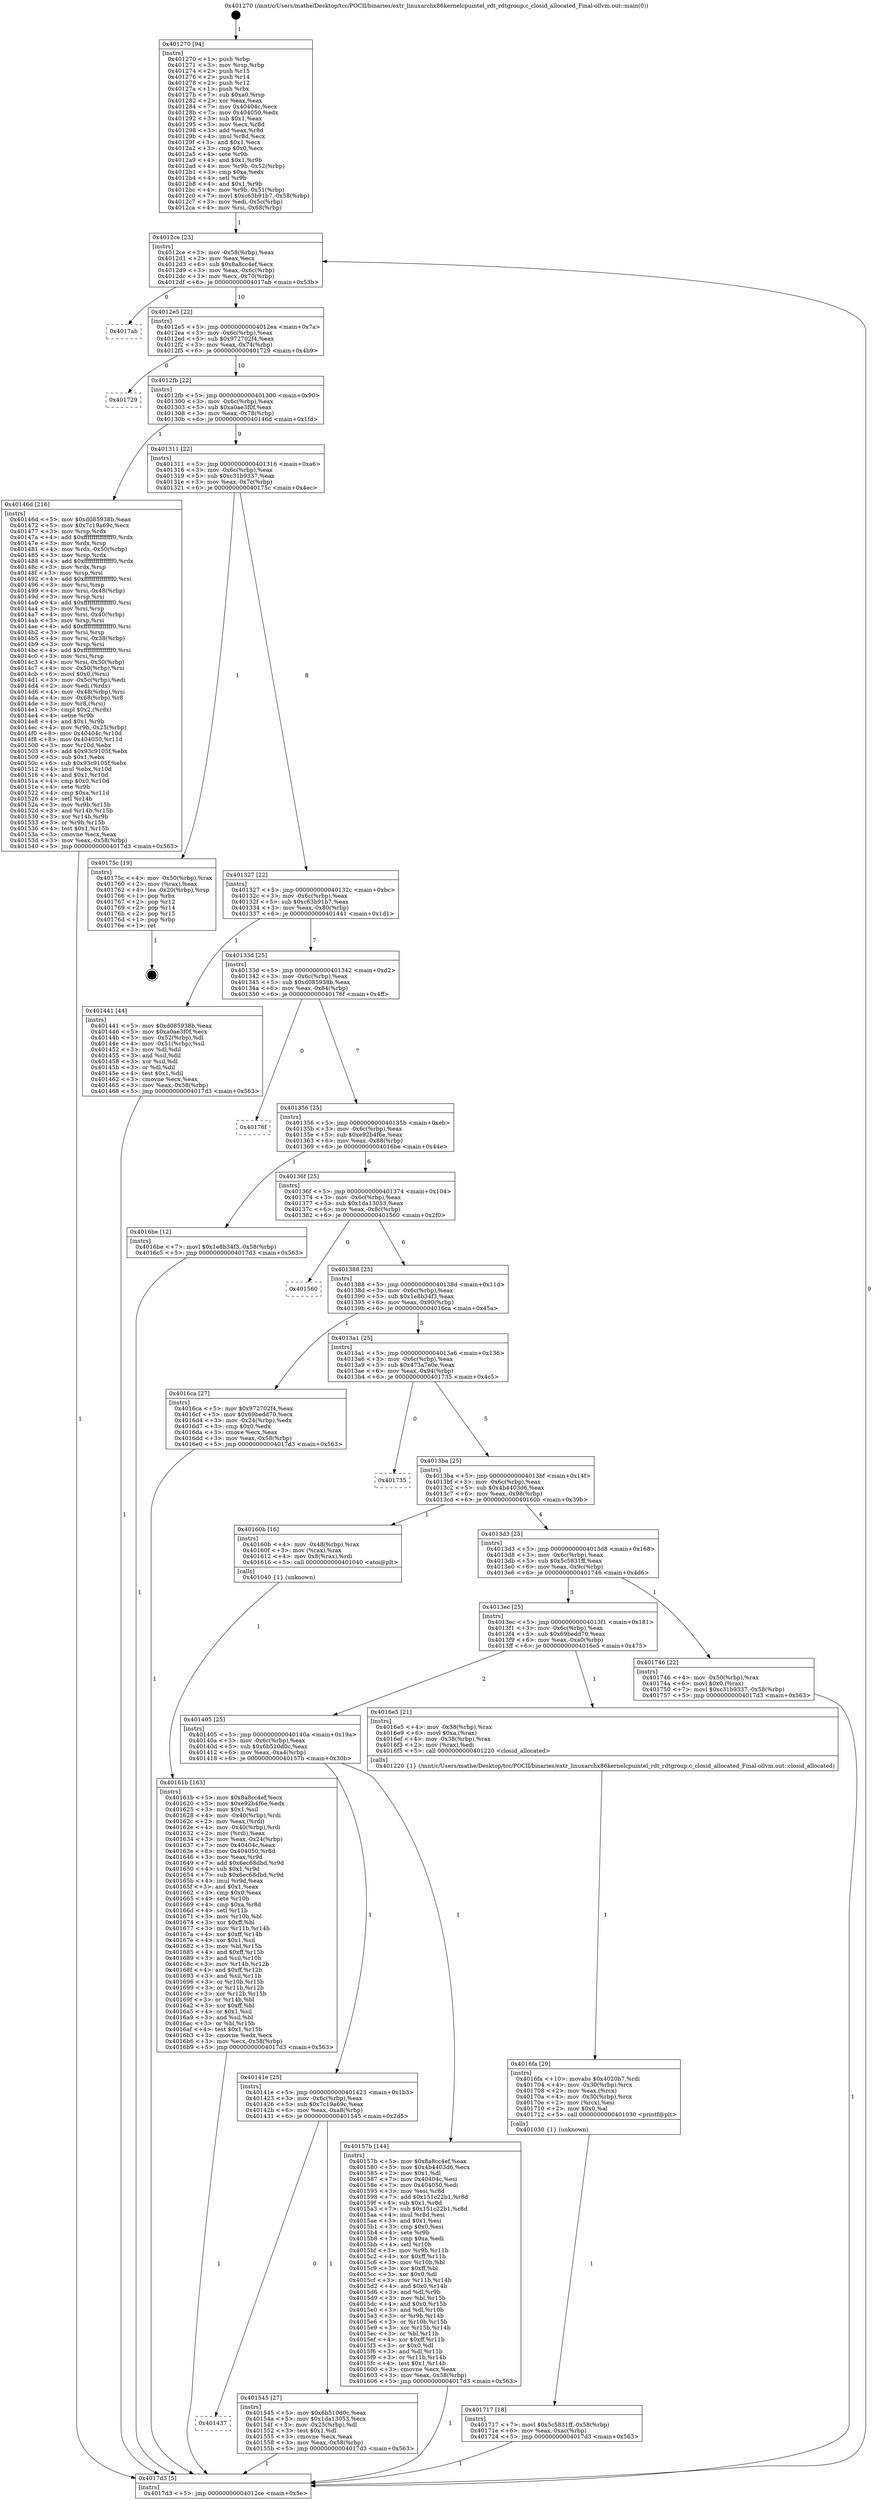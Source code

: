 digraph "0x401270" {
  label = "0x401270 (/mnt/c/Users/mathe/Desktop/tcc/POCII/binaries/extr_linuxarchx86kernelcpuintel_rdt_rdtgroup.c_closid_allocated_Final-ollvm.out::main(0))"
  labelloc = "t"
  node[shape=record]

  Entry [label="",width=0.3,height=0.3,shape=circle,fillcolor=black,style=filled]
  "0x4012ce" [label="{
     0x4012ce [23]\l
     | [instrs]\l
     &nbsp;&nbsp;0x4012ce \<+3\>: mov -0x58(%rbp),%eax\l
     &nbsp;&nbsp;0x4012d1 \<+2\>: mov %eax,%ecx\l
     &nbsp;&nbsp;0x4012d3 \<+6\>: sub $0x8a8cc4ef,%ecx\l
     &nbsp;&nbsp;0x4012d9 \<+3\>: mov %eax,-0x6c(%rbp)\l
     &nbsp;&nbsp;0x4012dc \<+3\>: mov %ecx,-0x70(%rbp)\l
     &nbsp;&nbsp;0x4012df \<+6\>: je 00000000004017ab \<main+0x53b\>\l
  }"]
  "0x4017ab" [label="{
     0x4017ab\l
  }", style=dashed]
  "0x4012e5" [label="{
     0x4012e5 [22]\l
     | [instrs]\l
     &nbsp;&nbsp;0x4012e5 \<+5\>: jmp 00000000004012ea \<main+0x7a\>\l
     &nbsp;&nbsp;0x4012ea \<+3\>: mov -0x6c(%rbp),%eax\l
     &nbsp;&nbsp;0x4012ed \<+5\>: sub $0x972702f4,%eax\l
     &nbsp;&nbsp;0x4012f2 \<+3\>: mov %eax,-0x74(%rbp)\l
     &nbsp;&nbsp;0x4012f5 \<+6\>: je 0000000000401729 \<main+0x4b9\>\l
  }"]
  Exit [label="",width=0.3,height=0.3,shape=circle,fillcolor=black,style=filled,peripheries=2]
  "0x401729" [label="{
     0x401729\l
  }", style=dashed]
  "0x4012fb" [label="{
     0x4012fb [22]\l
     | [instrs]\l
     &nbsp;&nbsp;0x4012fb \<+5\>: jmp 0000000000401300 \<main+0x90\>\l
     &nbsp;&nbsp;0x401300 \<+3\>: mov -0x6c(%rbp),%eax\l
     &nbsp;&nbsp;0x401303 \<+5\>: sub $0xa0ae3f0f,%eax\l
     &nbsp;&nbsp;0x401308 \<+3\>: mov %eax,-0x78(%rbp)\l
     &nbsp;&nbsp;0x40130b \<+6\>: je 000000000040146d \<main+0x1fd\>\l
  }"]
  "0x401717" [label="{
     0x401717 [18]\l
     | [instrs]\l
     &nbsp;&nbsp;0x401717 \<+7\>: movl $0x5c5831ff,-0x58(%rbp)\l
     &nbsp;&nbsp;0x40171e \<+6\>: mov %eax,-0xac(%rbp)\l
     &nbsp;&nbsp;0x401724 \<+5\>: jmp 00000000004017d3 \<main+0x563\>\l
  }"]
  "0x40146d" [label="{
     0x40146d [216]\l
     | [instrs]\l
     &nbsp;&nbsp;0x40146d \<+5\>: mov $0xd085938b,%eax\l
     &nbsp;&nbsp;0x401472 \<+5\>: mov $0x7c19a69c,%ecx\l
     &nbsp;&nbsp;0x401477 \<+3\>: mov %rsp,%rdx\l
     &nbsp;&nbsp;0x40147a \<+4\>: add $0xfffffffffffffff0,%rdx\l
     &nbsp;&nbsp;0x40147e \<+3\>: mov %rdx,%rsp\l
     &nbsp;&nbsp;0x401481 \<+4\>: mov %rdx,-0x50(%rbp)\l
     &nbsp;&nbsp;0x401485 \<+3\>: mov %rsp,%rdx\l
     &nbsp;&nbsp;0x401488 \<+4\>: add $0xfffffffffffffff0,%rdx\l
     &nbsp;&nbsp;0x40148c \<+3\>: mov %rdx,%rsp\l
     &nbsp;&nbsp;0x40148f \<+3\>: mov %rsp,%rsi\l
     &nbsp;&nbsp;0x401492 \<+4\>: add $0xfffffffffffffff0,%rsi\l
     &nbsp;&nbsp;0x401496 \<+3\>: mov %rsi,%rsp\l
     &nbsp;&nbsp;0x401499 \<+4\>: mov %rsi,-0x48(%rbp)\l
     &nbsp;&nbsp;0x40149d \<+3\>: mov %rsp,%rsi\l
     &nbsp;&nbsp;0x4014a0 \<+4\>: add $0xfffffffffffffff0,%rsi\l
     &nbsp;&nbsp;0x4014a4 \<+3\>: mov %rsi,%rsp\l
     &nbsp;&nbsp;0x4014a7 \<+4\>: mov %rsi,-0x40(%rbp)\l
     &nbsp;&nbsp;0x4014ab \<+3\>: mov %rsp,%rsi\l
     &nbsp;&nbsp;0x4014ae \<+4\>: add $0xfffffffffffffff0,%rsi\l
     &nbsp;&nbsp;0x4014b2 \<+3\>: mov %rsi,%rsp\l
     &nbsp;&nbsp;0x4014b5 \<+4\>: mov %rsi,-0x38(%rbp)\l
     &nbsp;&nbsp;0x4014b9 \<+3\>: mov %rsp,%rsi\l
     &nbsp;&nbsp;0x4014bc \<+4\>: add $0xfffffffffffffff0,%rsi\l
     &nbsp;&nbsp;0x4014c0 \<+3\>: mov %rsi,%rsp\l
     &nbsp;&nbsp;0x4014c3 \<+4\>: mov %rsi,-0x30(%rbp)\l
     &nbsp;&nbsp;0x4014c7 \<+4\>: mov -0x50(%rbp),%rsi\l
     &nbsp;&nbsp;0x4014cb \<+6\>: movl $0x0,(%rsi)\l
     &nbsp;&nbsp;0x4014d1 \<+3\>: mov -0x5c(%rbp),%edi\l
     &nbsp;&nbsp;0x4014d4 \<+2\>: mov %edi,(%rdx)\l
     &nbsp;&nbsp;0x4014d6 \<+4\>: mov -0x48(%rbp),%rsi\l
     &nbsp;&nbsp;0x4014da \<+4\>: mov -0x68(%rbp),%r8\l
     &nbsp;&nbsp;0x4014de \<+3\>: mov %r8,(%rsi)\l
     &nbsp;&nbsp;0x4014e1 \<+3\>: cmpl $0x2,(%rdx)\l
     &nbsp;&nbsp;0x4014e4 \<+4\>: setne %r9b\l
     &nbsp;&nbsp;0x4014e8 \<+4\>: and $0x1,%r9b\l
     &nbsp;&nbsp;0x4014ec \<+4\>: mov %r9b,-0x25(%rbp)\l
     &nbsp;&nbsp;0x4014f0 \<+8\>: mov 0x40404c,%r10d\l
     &nbsp;&nbsp;0x4014f8 \<+8\>: mov 0x404050,%r11d\l
     &nbsp;&nbsp;0x401500 \<+3\>: mov %r10d,%ebx\l
     &nbsp;&nbsp;0x401503 \<+6\>: add $0x93c9105f,%ebx\l
     &nbsp;&nbsp;0x401509 \<+3\>: sub $0x1,%ebx\l
     &nbsp;&nbsp;0x40150c \<+6\>: sub $0x93c9105f,%ebx\l
     &nbsp;&nbsp;0x401512 \<+4\>: imul %ebx,%r10d\l
     &nbsp;&nbsp;0x401516 \<+4\>: and $0x1,%r10d\l
     &nbsp;&nbsp;0x40151a \<+4\>: cmp $0x0,%r10d\l
     &nbsp;&nbsp;0x40151e \<+4\>: sete %r9b\l
     &nbsp;&nbsp;0x401522 \<+4\>: cmp $0xa,%r11d\l
     &nbsp;&nbsp;0x401526 \<+4\>: setl %r14b\l
     &nbsp;&nbsp;0x40152a \<+3\>: mov %r9b,%r15b\l
     &nbsp;&nbsp;0x40152d \<+3\>: and %r14b,%r15b\l
     &nbsp;&nbsp;0x401530 \<+3\>: xor %r14b,%r9b\l
     &nbsp;&nbsp;0x401533 \<+3\>: or %r9b,%r15b\l
     &nbsp;&nbsp;0x401536 \<+4\>: test $0x1,%r15b\l
     &nbsp;&nbsp;0x40153a \<+3\>: cmovne %ecx,%eax\l
     &nbsp;&nbsp;0x40153d \<+3\>: mov %eax,-0x58(%rbp)\l
     &nbsp;&nbsp;0x401540 \<+5\>: jmp 00000000004017d3 \<main+0x563\>\l
  }"]
  "0x401311" [label="{
     0x401311 [22]\l
     | [instrs]\l
     &nbsp;&nbsp;0x401311 \<+5\>: jmp 0000000000401316 \<main+0xa6\>\l
     &nbsp;&nbsp;0x401316 \<+3\>: mov -0x6c(%rbp),%eax\l
     &nbsp;&nbsp;0x401319 \<+5\>: sub $0xc31b9337,%eax\l
     &nbsp;&nbsp;0x40131e \<+3\>: mov %eax,-0x7c(%rbp)\l
     &nbsp;&nbsp;0x401321 \<+6\>: je 000000000040175c \<main+0x4ec\>\l
  }"]
  "0x4016fa" [label="{
     0x4016fa [29]\l
     | [instrs]\l
     &nbsp;&nbsp;0x4016fa \<+10\>: movabs $0x4020b7,%rdi\l
     &nbsp;&nbsp;0x401704 \<+4\>: mov -0x30(%rbp),%rcx\l
     &nbsp;&nbsp;0x401708 \<+2\>: mov %eax,(%rcx)\l
     &nbsp;&nbsp;0x40170a \<+4\>: mov -0x30(%rbp),%rcx\l
     &nbsp;&nbsp;0x40170e \<+2\>: mov (%rcx),%esi\l
     &nbsp;&nbsp;0x401710 \<+2\>: mov $0x0,%al\l
     &nbsp;&nbsp;0x401712 \<+5\>: call 0000000000401030 \<printf@plt\>\l
     | [calls]\l
     &nbsp;&nbsp;0x401030 \{1\} (unknown)\l
  }"]
  "0x40175c" [label="{
     0x40175c [19]\l
     | [instrs]\l
     &nbsp;&nbsp;0x40175c \<+4\>: mov -0x50(%rbp),%rax\l
     &nbsp;&nbsp;0x401760 \<+2\>: mov (%rax),%eax\l
     &nbsp;&nbsp;0x401762 \<+4\>: lea -0x20(%rbp),%rsp\l
     &nbsp;&nbsp;0x401766 \<+1\>: pop %rbx\l
     &nbsp;&nbsp;0x401767 \<+2\>: pop %r12\l
     &nbsp;&nbsp;0x401769 \<+2\>: pop %r14\l
     &nbsp;&nbsp;0x40176b \<+2\>: pop %r15\l
     &nbsp;&nbsp;0x40176d \<+1\>: pop %rbp\l
     &nbsp;&nbsp;0x40176e \<+1\>: ret\l
  }"]
  "0x401327" [label="{
     0x401327 [22]\l
     | [instrs]\l
     &nbsp;&nbsp;0x401327 \<+5\>: jmp 000000000040132c \<main+0xbc\>\l
     &nbsp;&nbsp;0x40132c \<+3\>: mov -0x6c(%rbp),%eax\l
     &nbsp;&nbsp;0x40132f \<+5\>: sub $0xc63b91b7,%eax\l
     &nbsp;&nbsp;0x401334 \<+3\>: mov %eax,-0x80(%rbp)\l
     &nbsp;&nbsp;0x401337 \<+6\>: je 0000000000401441 \<main+0x1d1\>\l
  }"]
  "0x40161b" [label="{
     0x40161b [163]\l
     | [instrs]\l
     &nbsp;&nbsp;0x40161b \<+5\>: mov $0x8a8cc4ef,%ecx\l
     &nbsp;&nbsp;0x401620 \<+5\>: mov $0xe92b4f6e,%edx\l
     &nbsp;&nbsp;0x401625 \<+3\>: mov $0x1,%sil\l
     &nbsp;&nbsp;0x401628 \<+4\>: mov -0x40(%rbp),%rdi\l
     &nbsp;&nbsp;0x40162c \<+2\>: mov %eax,(%rdi)\l
     &nbsp;&nbsp;0x40162e \<+4\>: mov -0x40(%rbp),%rdi\l
     &nbsp;&nbsp;0x401632 \<+2\>: mov (%rdi),%eax\l
     &nbsp;&nbsp;0x401634 \<+3\>: mov %eax,-0x24(%rbp)\l
     &nbsp;&nbsp;0x401637 \<+7\>: mov 0x40404c,%eax\l
     &nbsp;&nbsp;0x40163e \<+8\>: mov 0x404050,%r8d\l
     &nbsp;&nbsp;0x401646 \<+3\>: mov %eax,%r9d\l
     &nbsp;&nbsp;0x401649 \<+7\>: add $0x6ec68dbd,%r9d\l
     &nbsp;&nbsp;0x401650 \<+4\>: sub $0x1,%r9d\l
     &nbsp;&nbsp;0x401654 \<+7\>: sub $0x6ec68dbd,%r9d\l
     &nbsp;&nbsp;0x40165b \<+4\>: imul %r9d,%eax\l
     &nbsp;&nbsp;0x40165f \<+3\>: and $0x1,%eax\l
     &nbsp;&nbsp;0x401662 \<+3\>: cmp $0x0,%eax\l
     &nbsp;&nbsp;0x401665 \<+4\>: sete %r10b\l
     &nbsp;&nbsp;0x401669 \<+4\>: cmp $0xa,%r8d\l
     &nbsp;&nbsp;0x40166d \<+4\>: setl %r11b\l
     &nbsp;&nbsp;0x401671 \<+3\>: mov %r10b,%bl\l
     &nbsp;&nbsp;0x401674 \<+3\>: xor $0xff,%bl\l
     &nbsp;&nbsp;0x401677 \<+3\>: mov %r11b,%r14b\l
     &nbsp;&nbsp;0x40167a \<+4\>: xor $0xff,%r14b\l
     &nbsp;&nbsp;0x40167e \<+4\>: xor $0x1,%sil\l
     &nbsp;&nbsp;0x401682 \<+3\>: mov %bl,%r15b\l
     &nbsp;&nbsp;0x401685 \<+4\>: and $0xff,%r15b\l
     &nbsp;&nbsp;0x401689 \<+3\>: and %sil,%r10b\l
     &nbsp;&nbsp;0x40168c \<+3\>: mov %r14b,%r12b\l
     &nbsp;&nbsp;0x40168f \<+4\>: and $0xff,%r12b\l
     &nbsp;&nbsp;0x401693 \<+3\>: and %sil,%r11b\l
     &nbsp;&nbsp;0x401696 \<+3\>: or %r10b,%r15b\l
     &nbsp;&nbsp;0x401699 \<+3\>: or %r11b,%r12b\l
     &nbsp;&nbsp;0x40169c \<+3\>: xor %r12b,%r15b\l
     &nbsp;&nbsp;0x40169f \<+3\>: or %r14b,%bl\l
     &nbsp;&nbsp;0x4016a2 \<+3\>: xor $0xff,%bl\l
     &nbsp;&nbsp;0x4016a5 \<+4\>: or $0x1,%sil\l
     &nbsp;&nbsp;0x4016a9 \<+3\>: and %sil,%bl\l
     &nbsp;&nbsp;0x4016ac \<+3\>: or %bl,%r15b\l
     &nbsp;&nbsp;0x4016af \<+4\>: test $0x1,%r15b\l
     &nbsp;&nbsp;0x4016b3 \<+3\>: cmovne %edx,%ecx\l
     &nbsp;&nbsp;0x4016b6 \<+3\>: mov %ecx,-0x58(%rbp)\l
     &nbsp;&nbsp;0x4016b9 \<+5\>: jmp 00000000004017d3 \<main+0x563\>\l
  }"]
  "0x401441" [label="{
     0x401441 [44]\l
     | [instrs]\l
     &nbsp;&nbsp;0x401441 \<+5\>: mov $0xd085938b,%eax\l
     &nbsp;&nbsp;0x401446 \<+5\>: mov $0xa0ae3f0f,%ecx\l
     &nbsp;&nbsp;0x40144b \<+3\>: mov -0x52(%rbp),%dl\l
     &nbsp;&nbsp;0x40144e \<+4\>: mov -0x51(%rbp),%sil\l
     &nbsp;&nbsp;0x401452 \<+3\>: mov %dl,%dil\l
     &nbsp;&nbsp;0x401455 \<+3\>: and %sil,%dil\l
     &nbsp;&nbsp;0x401458 \<+3\>: xor %sil,%dl\l
     &nbsp;&nbsp;0x40145b \<+3\>: or %dl,%dil\l
     &nbsp;&nbsp;0x40145e \<+4\>: test $0x1,%dil\l
     &nbsp;&nbsp;0x401462 \<+3\>: cmovne %ecx,%eax\l
     &nbsp;&nbsp;0x401465 \<+3\>: mov %eax,-0x58(%rbp)\l
     &nbsp;&nbsp;0x401468 \<+5\>: jmp 00000000004017d3 \<main+0x563\>\l
  }"]
  "0x40133d" [label="{
     0x40133d [25]\l
     | [instrs]\l
     &nbsp;&nbsp;0x40133d \<+5\>: jmp 0000000000401342 \<main+0xd2\>\l
     &nbsp;&nbsp;0x401342 \<+3\>: mov -0x6c(%rbp),%eax\l
     &nbsp;&nbsp;0x401345 \<+5\>: sub $0xd085938b,%eax\l
     &nbsp;&nbsp;0x40134a \<+6\>: mov %eax,-0x84(%rbp)\l
     &nbsp;&nbsp;0x401350 \<+6\>: je 000000000040176f \<main+0x4ff\>\l
  }"]
  "0x4017d3" [label="{
     0x4017d3 [5]\l
     | [instrs]\l
     &nbsp;&nbsp;0x4017d3 \<+5\>: jmp 00000000004012ce \<main+0x5e\>\l
  }"]
  "0x401270" [label="{
     0x401270 [94]\l
     | [instrs]\l
     &nbsp;&nbsp;0x401270 \<+1\>: push %rbp\l
     &nbsp;&nbsp;0x401271 \<+3\>: mov %rsp,%rbp\l
     &nbsp;&nbsp;0x401274 \<+2\>: push %r15\l
     &nbsp;&nbsp;0x401276 \<+2\>: push %r14\l
     &nbsp;&nbsp;0x401278 \<+2\>: push %r12\l
     &nbsp;&nbsp;0x40127a \<+1\>: push %rbx\l
     &nbsp;&nbsp;0x40127b \<+7\>: sub $0xa0,%rsp\l
     &nbsp;&nbsp;0x401282 \<+2\>: xor %eax,%eax\l
     &nbsp;&nbsp;0x401284 \<+7\>: mov 0x40404c,%ecx\l
     &nbsp;&nbsp;0x40128b \<+7\>: mov 0x404050,%edx\l
     &nbsp;&nbsp;0x401292 \<+3\>: sub $0x1,%eax\l
     &nbsp;&nbsp;0x401295 \<+3\>: mov %ecx,%r8d\l
     &nbsp;&nbsp;0x401298 \<+3\>: add %eax,%r8d\l
     &nbsp;&nbsp;0x40129b \<+4\>: imul %r8d,%ecx\l
     &nbsp;&nbsp;0x40129f \<+3\>: and $0x1,%ecx\l
     &nbsp;&nbsp;0x4012a2 \<+3\>: cmp $0x0,%ecx\l
     &nbsp;&nbsp;0x4012a5 \<+4\>: sete %r9b\l
     &nbsp;&nbsp;0x4012a9 \<+4\>: and $0x1,%r9b\l
     &nbsp;&nbsp;0x4012ad \<+4\>: mov %r9b,-0x52(%rbp)\l
     &nbsp;&nbsp;0x4012b1 \<+3\>: cmp $0xa,%edx\l
     &nbsp;&nbsp;0x4012b4 \<+4\>: setl %r9b\l
     &nbsp;&nbsp;0x4012b8 \<+4\>: and $0x1,%r9b\l
     &nbsp;&nbsp;0x4012bc \<+4\>: mov %r9b,-0x51(%rbp)\l
     &nbsp;&nbsp;0x4012c0 \<+7\>: movl $0xc63b91b7,-0x58(%rbp)\l
     &nbsp;&nbsp;0x4012c7 \<+3\>: mov %edi,-0x5c(%rbp)\l
     &nbsp;&nbsp;0x4012ca \<+4\>: mov %rsi,-0x68(%rbp)\l
  }"]
  "0x401437" [label="{
     0x401437\l
  }", style=dashed]
  "0x40176f" [label="{
     0x40176f\l
  }", style=dashed]
  "0x401356" [label="{
     0x401356 [25]\l
     | [instrs]\l
     &nbsp;&nbsp;0x401356 \<+5\>: jmp 000000000040135b \<main+0xeb\>\l
     &nbsp;&nbsp;0x40135b \<+3\>: mov -0x6c(%rbp),%eax\l
     &nbsp;&nbsp;0x40135e \<+5\>: sub $0xe92b4f6e,%eax\l
     &nbsp;&nbsp;0x401363 \<+6\>: mov %eax,-0x88(%rbp)\l
     &nbsp;&nbsp;0x401369 \<+6\>: je 00000000004016be \<main+0x44e\>\l
  }"]
  "0x401545" [label="{
     0x401545 [27]\l
     | [instrs]\l
     &nbsp;&nbsp;0x401545 \<+5\>: mov $0x6b510d0c,%eax\l
     &nbsp;&nbsp;0x40154a \<+5\>: mov $0x1da13053,%ecx\l
     &nbsp;&nbsp;0x40154f \<+3\>: mov -0x25(%rbp),%dl\l
     &nbsp;&nbsp;0x401552 \<+3\>: test $0x1,%dl\l
     &nbsp;&nbsp;0x401555 \<+3\>: cmovne %ecx,%eax\l
     &nbsp;&nbsp;0x401558 \<+3\>: mov %eax,-0x58(%rbp)\l
     &nbsp;&nbsp;0x40155b \<+5\>: jmp 00000000004017d3 \<main+0x563\>\l
  }"]
  "0x4016be" [label="{
     0x4016be [12]\l
     | [instrs]\l
     &nbsp;&nbsp;0x4016be \<+7\>: movl $0x1e8b34f3,-0x58(%rbp)\l
     &nbsp;&nbsp;0x4016c5 \<+5\>: jmp 00000000004017d3 \<main+0x563\>\l
  }"]
  "0x40136f" [label="{
     0x40136f [25]\l
     | [instrs]\l
     &nbsp;&nbsp;0x40136f \<+5\>: jmp 0000000000401374 \<main+0x104\>\l
     &nbsp;&nbsp;0x401374 \<+3\>: mov -0x6c(%rbp),%eax\l
     &nbsp;&nbsp;0x401377 \<+5\>: sub $0x1da13053,%eax\l
     &nbsp;&nbsp;0x40137c \<+6\>: mov %eax,-0x8c(%rbp)\l
     &nbsp;&nbsp;0x401382 \<+6\>: je 0000000000401560 \<main+0x2f0\>\l
  }"]
  "0x40141e" [label="{
     0x40141e [25]\l
     | [instrs]\l
     &nbsp;&nbsp;0x40141e \<+5\>: jmp 0000000000401423 \<main+0x1b3\>\l
     &nbsp;&nbsp;0x401423 \<+3\>: mov -0x6c(%rbp),%eax\l
     &nbsp;&nbsp;0x401426 \<+5\>: sub $0x7c19a69c,%eax\l
     &nbsp;&nbsp;0x40142b \<+6\>: mov %eax,-0xa8(%rbp)\l
     &nbsp;&nbsp;0x401431 \<+6\>: je 0000000000401545 \<main+0x2d5\>\l
  }"]
  "0x401560" [label="{
     0x401560\l
  }", style=dashed]
  "0x401388" [label="{
     0x401388 [25]\l
     | [instrs]\l
     &nbsp;&nbsp;0x401388 \<+5\>: jmp 000000000040138d \<main+0x11d\>\l
     &nbsp;&nbsp;0x40138d \<+3\>: mov -0x6c(%rbp),%eax\l
     &nbsp;&nbsp;0x401390 \<+5\>: sub $0x1e8b34f3,%eax\l
     &nbsp;&nbsp;0x401395 \<+6\>: mov %eax,-0x90(%rbp)\l
     &nbsp;&nbsp;0x40139b \<+6\>: je 00000000004016ca \<main+0x45a\>\l
  }"]
  "0x40157b" [label="{
     0x40157b [144]\l
     | [instrs]\l
     &nbsp;&nbsp;0x40157b \<+5\>: mov $0x8a8cc4ef,%eax\l
     &nbsp;&nbsp;0x401580 \<+5\>: mov $0x4b4403d6,%ecx\l
     &nbsp;&nbsp;0x401585 \<+2\>: mov $0x1,%dl\l
     &nbsp;&nbsp;0x401587 \<+7\>: mov 0x40404c,%esi\l
     &nbsp;&nbsp;0x40158e \<+7\>: mov 0x404050,%edi\l
     &nbsp;&nbsp;0x401595 \<+3\>: mov %esi,%r8d\l
     &nbsp;&nbsp;0x401598 \<+7\>: add $0x151c22b1,%r8d\l
     &nbsp;&nbsp;0x40159f \<+4\>: sub $0x1,%r8d\l
     &nbsp;&nbsp;0x4015a3 \<+7\>: sub $0x151c22b1,%r8d\l
     &nbsp;&nbsp;0x4015aa \<+4\>: imul %r8d,%esi\l
     &nbsp;&nbsp;0x4015ae \<+3\>: and $0x1,%esi\l
     &nbsp;&nbsp;0x4015b1 \<+3\>: cmp $0x0,%esi\l
     &nbsp;&nbsp;0x4015b4 \<+4\>: sete %r9b\l
     &nbsp;&nbsp;0x4015b8 \<+3\>: cmp $0xa,%edi\l
     &nbsp;&nbsp;0x4015bb \<+4\>: setl %r10b\l
     &nbsp;&nbsp;0x4015bf \<+3\>: mov %r9b,%r11b\l
     &nbsp;&nbsp;0x4015c2 \<+4\>: xor $0xff,%r11b\l
     &nbsp;&nbsp;0x4015c6 \<+3\>: mov %r10b,%bl\l
     &nbsp;&nbsp;0x4015c9 \<+3\>: xor $0xff,%bl\l
     &nbsp;&nbsp;0x4015cc \<+3\>: xor $0x0,%dl\l
     &nbsp;&nbsp;0x4015cf \<+3\>: mov %r11b,%r14b\l
     &nbsp;&nbsp;0x4015d2 \<+4\>: and $0x0,%r14b\l
     &nbsp;&nbsp;0x4015d6 \<+3\>: and %dl,%r9b\l
     &nbsp;&nbsp;0x4015d9 \<+3\>: mov %bl,%r15b\l
     &nbsp;&nbsp;0x4015dc \<+4\>: and $0x0,%r15b\l
     &nbsp;&nbsp;0x4015e0 \<+3\>: and %dl,%r10b\l
     &nbsp;&nbsp;0x4015e3 \<+3\>: or %r9b,%r14b\l
     &nbsp;&nbsp;0x4015e6 \<+3\>: or %r10b,%r15b\l
     &nbsp;&nbsp;0x4015e9 \<+3\>: xor %r15b,%r14b\l
     &nbsp;&nbsp;0x4015ec \<+3\>: or %bl,%r11b\l
     &nbsp;&nbsp;0x4015ef \<+4\>: xor $0xff,%r11b\l
     &nbsp;&nbsp;0x4015f3 \<+3\>: or $0x0,%dl\l
     &nbsp;&nbsp;0x4015f6 \<+3\>: and %dl,%r11b\l
     &nbsp;&nbsp;0x4015f9 \<+3\>: or %r11b,%r14b\l
     &nbsp;&nbsp;0x4015fc \<+4\>: test $0x1,%r14b\l
     &nbsp;&nbsp;0x401600 \<+3\>: cmovne %ecx,%eax\l
     &nbsp;&nbsp;0x401603 \<+3\>: mov %eax,-0x58(%rbp)\l
     &nbsp;&nbsp;0x401606 \<+5\>: jmp 00000000004017d3 \<main+0x563\>\l
  }"]
  "0x4016ca" [label="{
     0x4016ca [27]\l
     | [instrs]\l
     &nbsp;&nbsp;0x4016ca \<+5\>: mov $0x972702f4,%eax\l
     &nbsp;&nbsp;0x4016cf \<+5\>: mov $0x69bedd70,%ecx\l
     &nbsp;&nbsp;0x4016d4 \<+3\>: mov -0x24(%rbp),%edx\l
     &nbsp;&nbsp;0x4016d7 \<+3\>: cmp $0x0,%edx\l
     &nbsp;&nbsp;0x4016da \<+3\>: cmove %ecx,%eax\l
     &nbsp;&nbsp;0x4016dd \<+3\>: mov %eax,-0x58(%rbp)\l
     &nbsp;&nbsp;0x4016e0 \<+5\>: jmp 00000000004017d3 \<main+0x563\>\l
  }"]
  "0x4013a1" [label="{
     0x4013a1 [25]\l
     | [instrs]\l
     &nbsp;&nbsp;0x4013a1 \<+5\>: jmp 00000000004013a6 \<main+0x136\>\l
     &nbsp;&nbsp;0x4013a6 \<+3\>: mov -0x6c(%rbp),%eax\l
     &nbsp;&nbsp;0x4013a9 \<+5\>: sub $0x473a7e0e,%eax\l
     &nbsp;&nbsp;0x4013ae \<+6\>: mov %eax,-0x94(%rbp)\l
     &nbsp;&nbsp;0x4013b4 \<+6\>: je 0000000000401735 \<main+0x4c5\>\l
  }"]
  "0x401405" [label="{
     0x401405 [25]\l
     | [instrs]\l
     &nbsp;&nbsp;0x401405 \<+5\>: jmp 000000000040140a \<main+0x19a\>\l
     &nbsp;&nbsp;0x40140a \<+3\>: mov -0x6c(%rbp),%eax\l
     &nbsp;&nbsp;0x40140d \<+5\>: sub $0x6b510d0c,%eax\l
     &nbsp;&nbsp;0x401412 \<+6\>: mov %eax,-0xa4(%rbp)\l
     &nbsp;&nbsp;0x401418 \<+6\>: je 000000000040157b \<main+0x30b\>\l
  }"]
  "0x401735" [label="{
     0x401735\l
  }", style=dashed]
  "0x4013ba" [label="{
     0x4013ba [25]\l
     | [instrs]\l
     &nbsp;&nbsp;0x4013ba \<+5\>: jmp 00000000004013bf \<main+0x14f\>\l
     &nbsp;&nbsp;0x4013bf \<+3\>: mov -0x6c(%rbp),%eax\l
     &nbsp;&nbsp;0x4013c2 \<+5\>: sub $0x4b4403d6,%eax\l
     &nbsp;&nbsp;0x4013c7 \<+6\>: mov %eax,-0x98(%rbp)\l
     &nbsp;&nbsp;0x4013cd \<+6\>: je 000000000040160b \<main+0x39b\>\l
  }"]
  "0x4016e5" [label="{
     0x4016e5 [21]\l
     | [instrs]\l
     &nbsp;&nbsp;0x4016e5 \<+4\>: mov -0x38(%rbp),%rax\l
     &nbsp;&nbsp;0x4016e9 \<+6\>: movl $0xa,(%rax)\l
     &nbsp;&nbsp;0x4016ef \<+4\>: mov -0x38(%rbp),%rax\l
     &nbsp;&nbsp;0x4016f3 \<+2\>: mov (%rax),%edi\l
     &nbsp;&nbsp;0x4016f5 \<+5\>: call 0000000000401220 \<closid_allocated\>\l
     | [calls]\l
     &nbsp;&nbsp;0x401220 \{1\} (/mnt/c/Users/mathe/Desktop/tcc/POCII/binaries/extr_linuxarchx86kernelcpuintel_rdt_rdtgroup.c_closid_allocated_Final-ollvm.out::closid_allocated)\l
  }"]
  "0x40160b" [label="{
     0x40160b [16]\l
     | [instrs]\l
     &nbsp;&nbsp;0x40160b \<+4\>: mov -0x48(%rbp),%rax\l
     &nbsp;&nbsp;0x40160f \<+3\>: mov (%rax),%rax\l
     &nbsp;&nbsp;0x401612 \<+4\>: mov 0x8(%rax),%rdi\l
     &nbsp;&nbsp;0x401616 \<+5\>: call 0000000000401040 \<atoi@plt\>\l
     | [calls]\l
     &nbsp;&nbsp;0x401040 \{1\} (unknown)\l
  }"]
  "0x4013d3" [label="{
     0x4013d3 [25]\l
     | [instrs]\l
     &nbsp;&nbsp;0x4013d3 \<+5\>: jmp 00000000004013d8 \<main+0x168\>\l
     &nbsp;&nbsp;0x4013d8 \<+3\>: mov -0x6c(%rbp),%eax\l
     &nbsp;&nbsp;0x4013db \<+5\>: sub $0x5c5831ff,%eax\l
     &nbsp;&nbsp;0x4013e0 \<+6\>: mov %eax,-0x9c(%rbp)\l
     &nbsp;&nbsp;0x4013e6 \<+6\>: je 0000000000401746 \<main+0x4d6\>\l
  }"]
  "0x4013ec" [label="{
     0x4013ec [25]\l
     | [instrs]\l
     &nbsp;&nbsp;0x4013ec \<+5\>: jmp 00000000004013f1 \<main+0x181\>\l
     &nbsp;&nbsp;0x4013f1 \<+3\>: mov -0x6c(%rbp),%eax\l
     &nbsp;&nbsp;0x4013f4 \<+5\>: sub $0x69bedd70,%eax\l
     &nbsp;&nbsp;0x4013f9 \<+6\>: mov %eax,-0xa0(%rbp)\l
     &nbsp;&nbsp;0x4013ff \<+6\>: je 00000000004016e5 \<main+0x475\>\l
  }"]
  "0x401746" [label="{
     0x401746 [22]\l
     | [instrs]\l
     &nbsp;&nbsp;0x401746 \<+4\>: mov -0x50(%rbp),%rax\l
     &nbsp;&nbsp;0x40174a \<+6\>: movl $0x0,(%rax)\l
     &nbsp;&nbsp;0x401750 \<+7\>: movl $0xc31b9337,-0x58(%rbp)\l
     &nbsp;&nbsp;0x401757 \<+5\>: jmp 00000000004017d3 \<main+0x563\>\l
  }"]
  Entry -> "0x401270" [label=" 1"]
  "0x4012ce" -> "0x4017ab" [label=" 0"]
  "0x4012ce" -> "0x4012e5" [label=" 10"]
  "0x40175c" -> Exit [label=" 1"]
  "0x4012e5" -> "0x401729" [label=" 0"]
  "0x4012e5" -> "0x4012fb" [label=" 10"]
  "0x401746" -> "0x4017d3" [label=" 1"]
  "0x4012fb" -> "0x40146d" [label=" 1"]
  "0x4012fb" -> "0x401311" [label=" 9"]
  "0x401717" -> "0x4017d3" [label=" 1"]
  "0x401311" -> "0x40175c" [label=" 1"]
  "0x401311" -> "0x401327" [label=" 8"]
  "0x4016fa" -> "0x401717" [label=" 1"]
  "0x401327" -> "0x401441" [label=" 1"]
  "0x401327" -> "0x40133d" [label=" 7"]
  "0x401441" -> "0x4017d3" [label=" 1"]
  "0x401270" -> "0x4012ce" [label=" 1"]
  "0x4017d3" -> "0x4012ce" [label=" 9"]
  "0x40146d" -> "0x4017d3" [label=" 1"]
  "0x4016e5" -> "0x4016fa" [label=" 1"]
  "0x40133d" -> "0x40176f" [label=" 0"]
  "0x40133d" -> "0x401356" [label=" 7"]
  "0x4016ca" -> "0x4017d3" [label=" 1"]
  "0x401356" -> "0x4016be" [label=" 1"]
  "0x401356" -> "0x40136f" [label=" 6"]
  "0x4016be" -> "0x4017d3" [label=" 1"]
  "0x40136f" -> "0x401560" [label=" 0"]
  "0x40136f" -> "0x401388" [label=" 6"]
  "0x40160b" -> "0x40161b" [label=" 1"]
  "0x401388" -> "0x4016ca" [label=" 1"]
  "0x401388" -> "0x4013a1" [label=" 5"]
  "0x40157b" -> "0x4017d3" [label=" 1"]
  "0x4013a1" -> "0x401735" [label=" 0"]
  "0x4013a1" -> "0x4013ba" [label=" 5"]
  "0x40141e" -> "0x401437" [label=" 0"]
  "0x4013ba" -> "0x40160b" [label=" 1"]
  "0x4013ba" -> "0x4013d3" [label=" 4"]
  "0x40141e" -> "0x401545" [label=" 1"]
  "0x4013d3" -> "0x401746" [label=" 1"]
  "0x4013d3" -> "0x4013ec" [label=" 3"]
  "0x40161b" -> "0x4017d3" [label=" 1"]
  "0x4013ec" -> "0x4016e5" [label=" 1"]
  "0x4013ec" -> "0x401405" [label=" 2"]
  "0x401545" -> "0x4017d3" [label=" 1"]
  "0x401405" -> "0x40157b" [label=" 1"]
  "0x401405" -> "0x40141e" [label=" 1"]
}

